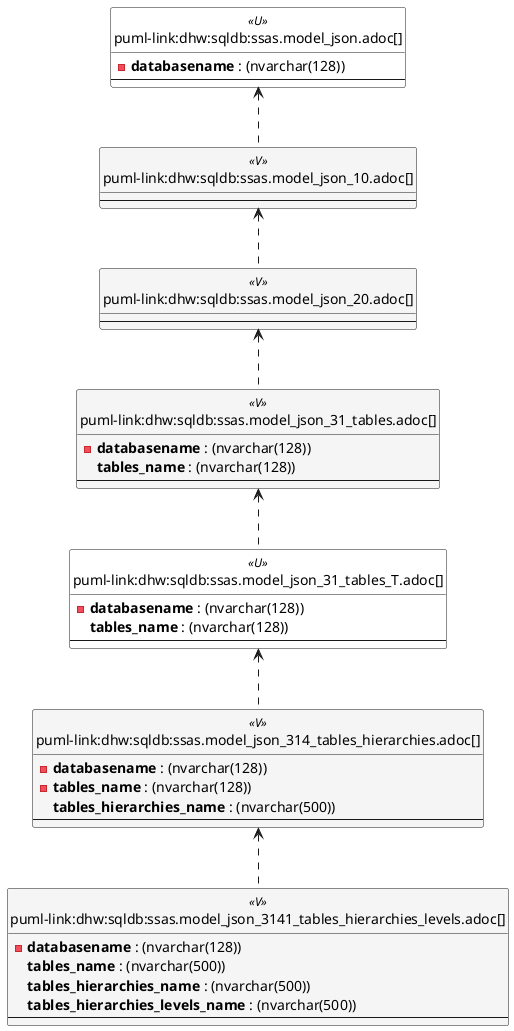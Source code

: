 @startuml
'Left to right direction
top to bottom direction
hide circle
'avoide "." issues:
set namespaceSeparator none


skinparam class {
  BackgroundColor White
  BackgroundColor<<FN>> Yellow
  BackgroundColor<<FS>> Yellow
  BackgroundColor<<FT>> LightGray
  BackgroundColor<<IF>> Yellow
  BackgroundColor<<IS>> Yellow
  BackgroundColor<<P>> Aqua
  BackgroundColor<<PC>> Aqua
  BackgroundColor<<SN>> Yellow
  BackgroundColor<<SO>> SlateBlue
  BackgroundColor<<TF>> LightGray
  BackgroundColor<<TR>> Tomato
  BackgroundColor<<U>> White
  BackgroundColor<<V>> WhiteSmoke
  BackgroundColor<<X>> Aqua
  BackgroundColor<<external>> AliceBlue
}


entity "puml-link:dhw:sqldb:ssas.model_json.adoc[]" as ssas.model_json << U >> {
  - **databasename** : (nvarchar(128))
  --
}

entity "puml-link:dhw:sqldb:ssas.model_json_10.adoc[]" as ssas.model_json_10 << V >> {
  --
}

entity "puml-link:dhw:sqldb:ssas.model_json_20.adoc[]" as ssas.model_json_20 << V >> {
  --
}

entity "puml-link:dhw:sqldb:ssas.model_json_31_tables.adoc[]" as ssas.model_json_31_tables << V >> {
  - **databasename** : (nvarchar(128))
  **tables_name** : (nvarchar(128))
  --
}

entity "puml-link:dhw:sqldb:ssas.model_json_31_tables_T.adoc[]" as ssas.model_json_31_tables_T << U >> {
  - **databasename** : (nvarchar(128))
  **tables_name** : (nvarchar(128))
  --
}

entity "puml-link:dhw:sqldb:ssas.model_json_314_tables_hierarchies.adoc[]" as ssas.model_json_314_tables_hierarchies << V >> {
  - **databasename** : (nvarchar(128))
  - **tables_name** : (nvarchar(128))
  **tables_hierarchies_name** : (nvarchar(500))
  --
}

entity "puml-link:dhw:sqldb:ssas.model_json_3141_tables_hierarchies_levels.adoc[]" as ssas.model_json_3141_tables_hierarchies_levels << V >> {
  - **databasename** : (nvarchar(128))
  **tables_name** : (nvarchar(500))
  **tables_hierarchies_name** : (nvarchar(500))
  **tables_hierarchies_levels_name** : (nvarchar(500))
  --
}

ssas.model_json <.. ssas.model_json_10
ssas.model_json_10 <.. ssas.model_json_20
ssas.model_json_20 <.. ssas.model_json_31_tables
ssas.model_json_31_tables <.. ssas.model_json_31_tables_T
ssas.model_json_31_tables_T <.. ssas.model_json_314_tables_hierarchies
ssas.model_json_314_tables_hierarchies <.. ssas.model_json_3141_tables_hierarchies_levels
@enduml

